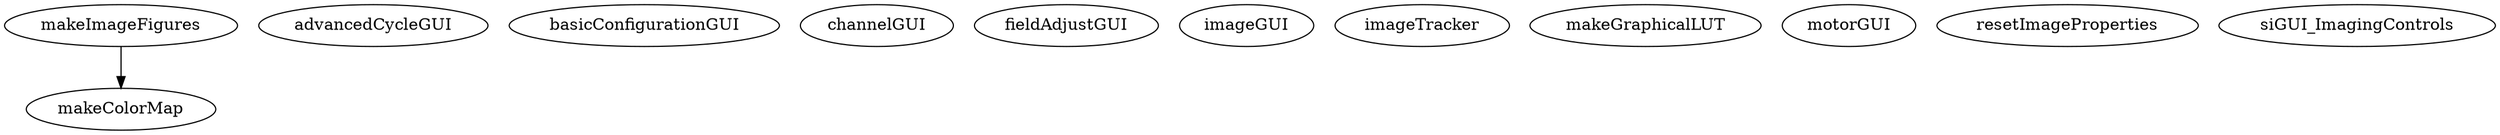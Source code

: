 /* Created by mdot for Matlab */
digraph m2html {
  makeImageFigures -> makeColorMap;

  advancedCycleGUI [URL="advancedCycleGUI.html"];
  basicConfigurationGUI [URL="basicConfigurationGUI.html"];
  channelGUI [URL="channelGUI.html"];
  fieldAdjustGUI [URL="fieldAdjustGUI.html"];
  imageGUI [URL="imageGUI.html"];
  imageTracker [URL="imageTracker.html"];
  makeColorMap [URL="makeColorMap.html"];
  makeGraphicalLUT [URL="makeGraphicalLUT.html"];
  makeImageFigures [URL="makeImageFigures.html"];
  motorGUI [URL="motorGUI.html"];
  resetImageProperties [URL="resetImageProperties.html"];
  siGUI_ImagingControls [URL="siGUI_ImagingControls.html"];
}